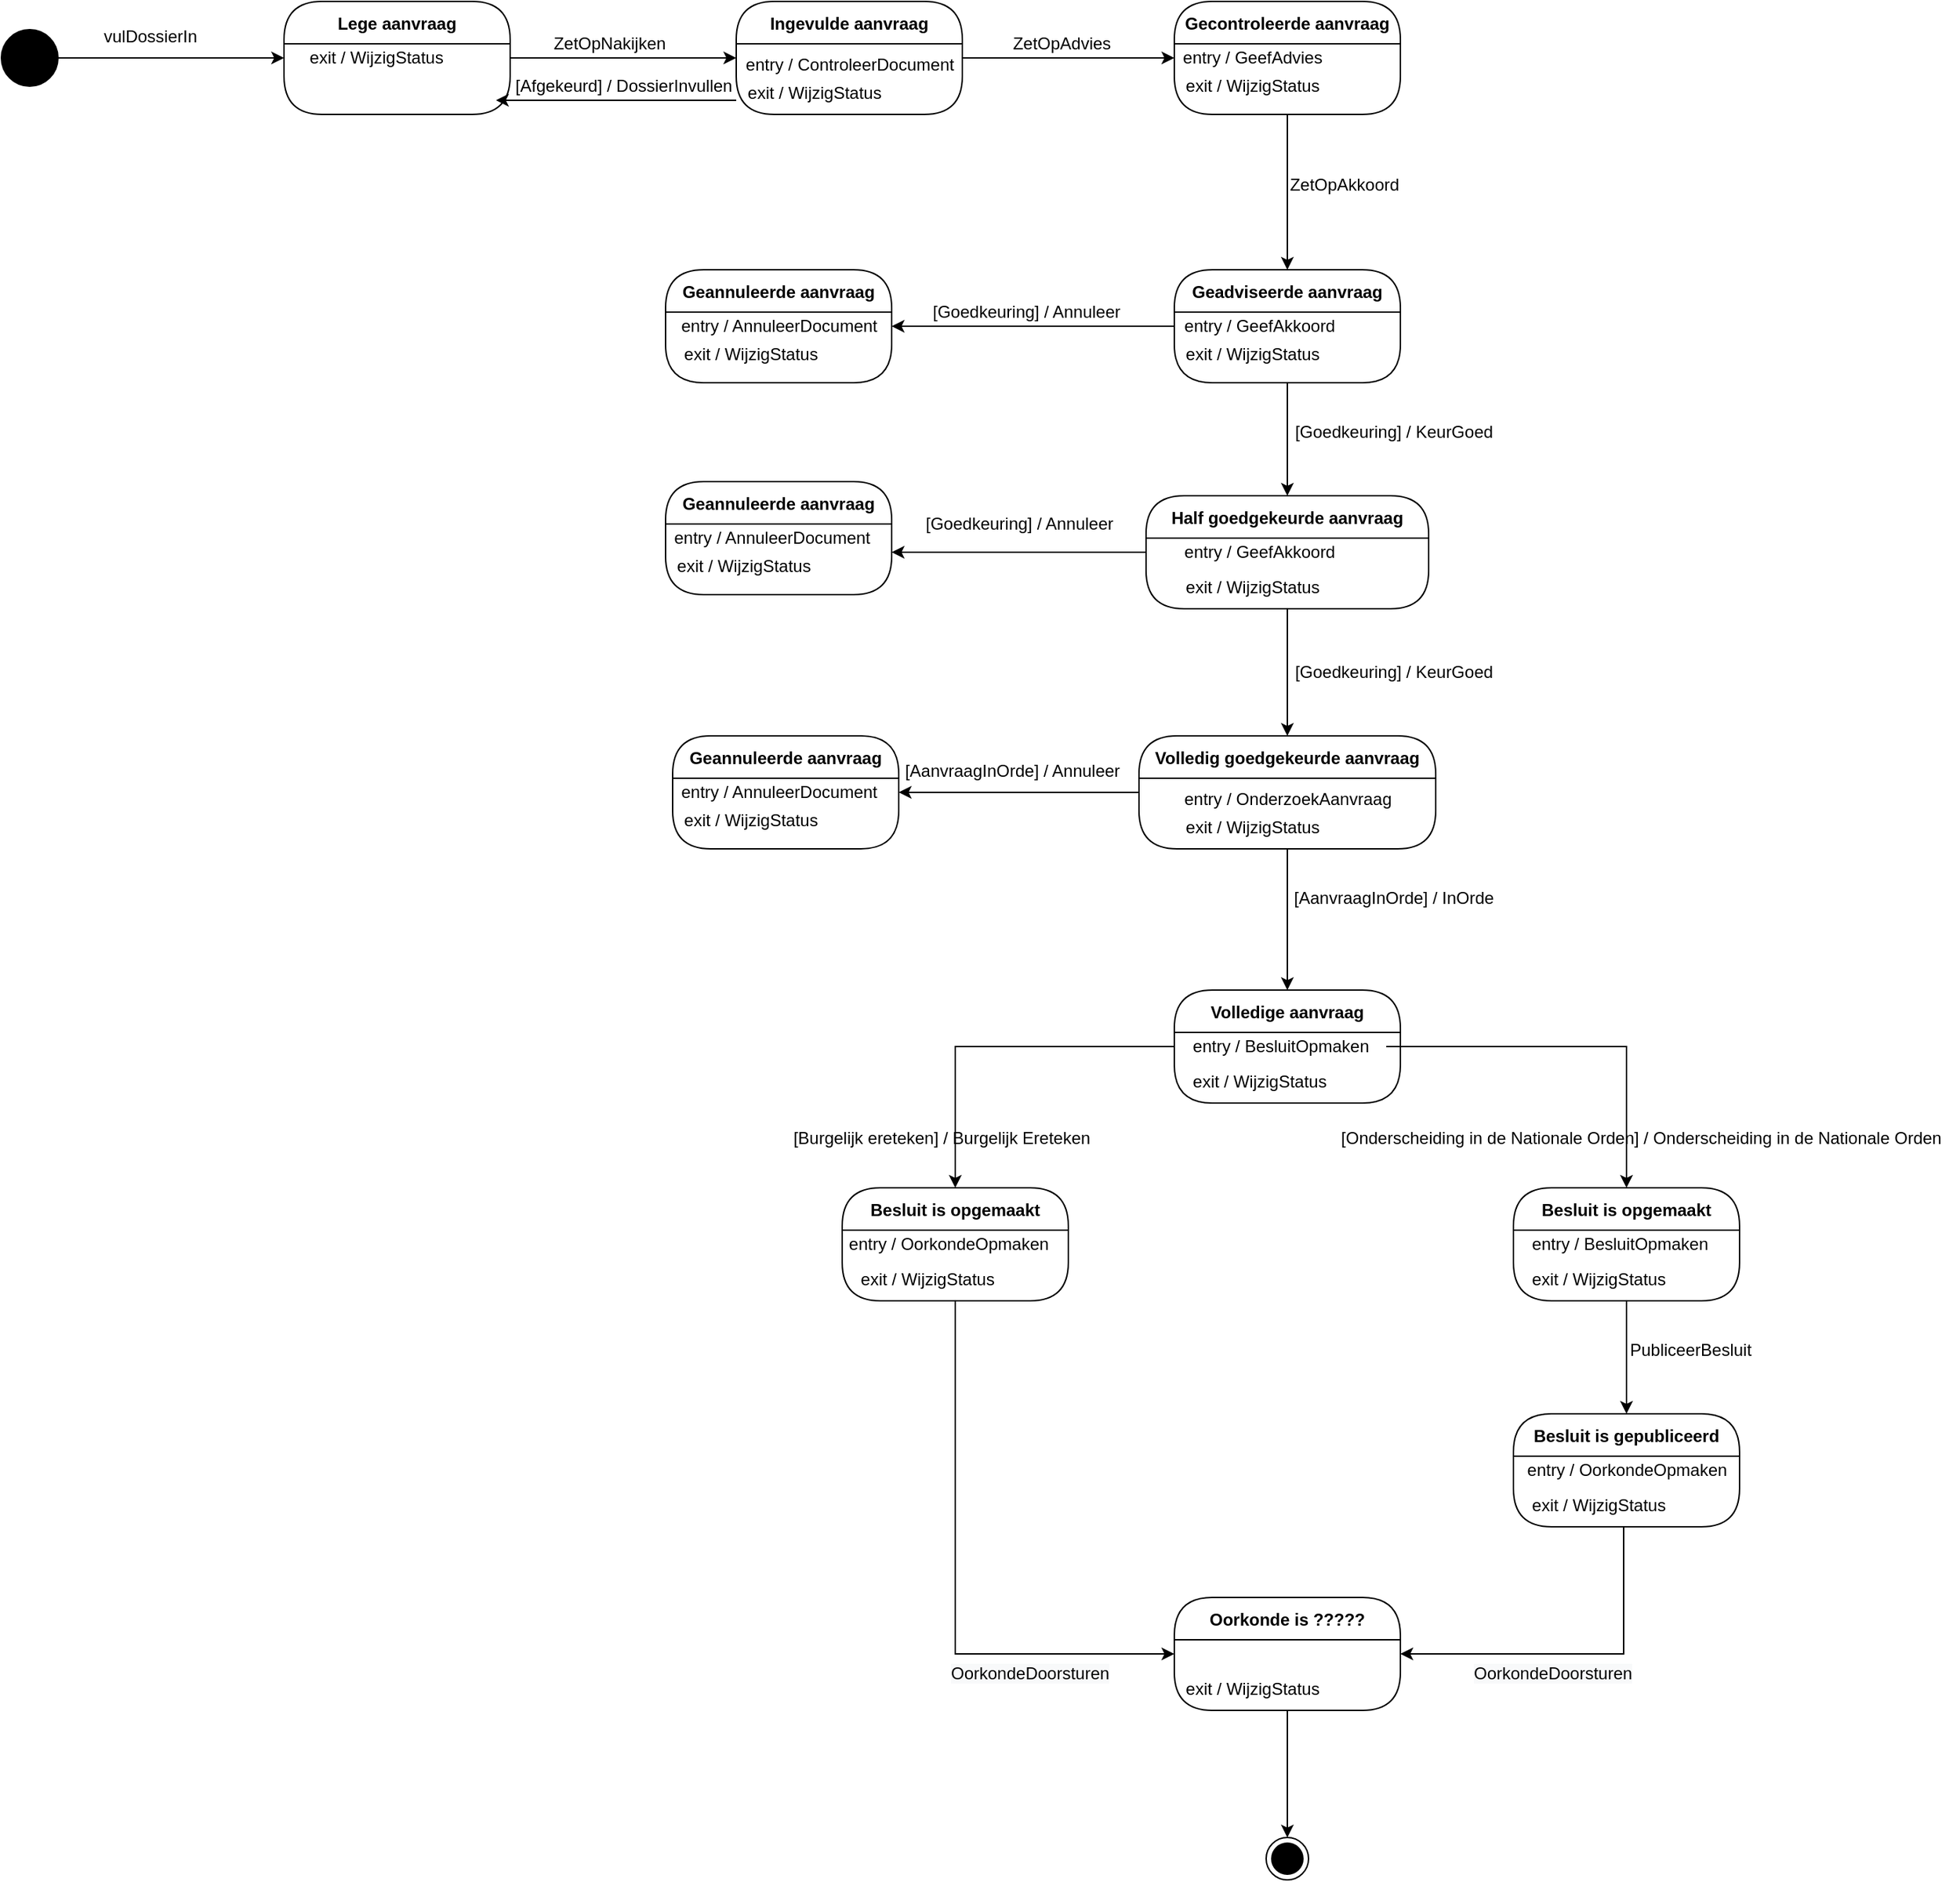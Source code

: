 <mxfile version="20.2.3" type="device"><diagram id="ECBhUxLh2oaLtNDSA1RO" name="Pagina-1"><mxGraphModel dx="1221" dy="754" grid="1" gridSize="10" guides="1" tooltips="1" connect="1" arrows="1" fold="1" page="1" pageScale="1" pageWidth="900" pageHeight="1600" math="0" shadow="0"><root><mxCell id="0"/><mxCell id="1" parent="0"/><mxCell id="pe45h4tyisz0TzT0CVg1-5" style="edgeStyle=orthogonalEdgeStyle;rounded=0;orthogonalLoop=1;jettySize=auto;html=1;entryX=0;entryY=0.5;entryDx=0;entryDy=0;" parent="1" source="pe45h4tyisz0TzT0CVg1-1" target="pe45h4tyisz0TzT0CVg1-3" edge="1"><mxGeometry relative="1" as="geometry"><mxPoint x="240" y="260" as="targetPoint"/></mxGeometry></mxCell><mxCell id="pe45h4tyisz0TzT0CVg1-1" value="" style="ellipse;whiteSpace=wrap;html=1;rounded=0;shadow=0;comic=0;labelBackgroundColor=none;strokeWidth=1;fillColor=#000000;fontFamily=Verdana;fontSize=12;align=center;" parent="1" vertex="1"><mxGeometry x="60" y="240" width="40" height="40" as="geometry"/></mxCell><mxCell id="pe45h4tyisz0TzT0CVg1-2" value="" style="ellipse;html=1;shape=endState;fillColor=#000000;strokeColor=#000000;" parent="1" vertex="1"><mxGeometry x="955" y="1520" width="30" height="30" as="geometry"/></mxCell><mxCell id="pe45h4tyisz0TzT0CVg1-9" style="edgeStyle=orthogonalEdgeStyle;rounded=0;orthogonalLoop=1;jettySize=auto;html=1;entryX=0;entryY=0.5;entryDx=0;entryDy=0;" parent="1" source="pe45h4tyisz0TzT0CVg1-3" target="pe45h4tyisz0TzT0CVg1-8" edge="1"><mxGeometry relative="1" as="geometry"/></mxCell><mxCell id="pe45h4tyisz0TzT0CVg1-3" value="Lege aanvraag" style="swimlane;fontStyle=1;align=center;verticalAlign=middle;childLayout=stackLayout;horizontal=1;startSize=30;horizontalStack=0;resizeParent=0;resizeLast=1;container=0;fontColor=#000000;collapsible=0;rounded=1;arcSize=30;strokeColor=#000000;fillColor=none;swimlaneFillColor=none;dropTarget=0;" parent="1" vertex="1"><mxGeometry x="260" y="220" width="160" height="80" as="geometry"/></mxCell><mxCell id="pe45h4tyisz0TzT0CVg1-6" value="vulDossierIn" style="text;html=1;align=center;verticalAlign=middle;resizable=0;points=[];autosize=1;strokeColor=none;fillColor=none;" parent="1" vertex="1"><mxGeometry x="120" y="230" width="90" height="30" as="geometry"/></mxCell><mxCell id="pe45h4tyisz0TzT0CVg1-11" style="edgeStyle=orthogonalEdgeStyle;rounded=0;orthogonalLoop=1;jettySize=auto;html=1;" parent="1" source="pe45h4tyisz0TzT0CVg1-8" edge="1"><mxGeometry relative="1" as="geometry"><mxPoint x="410" y="290" as="targetPoint"/><Array as="points"><mxPoint x="420" y="290"/></Array></mxGeometry></mxCell><mxCell id="pe45h4tyisz0TzT0CVg1-16" style="edgeStyle=orthogonalEdgeStyle;rounded=0;orthogonalLoop=1;jettySize=auto;html=1;entryX=0;entryY=0.5;entryDx=0;entryDy=0;" parent="1" source="pe45h4tyisz0TzT0CVg1-8" target="pe45h4tyisz0TzT0CVg1-15" edge="1"><mxGeometry relative="1" as="geometry"/></mxCell><mxCell id="pe45h4tyisz0TzT0CVg1-8" value="Ingevulde aanvraag" style="swimlane;fontStyle=1;align=center;verticalAlign=middle;childLayout=stackLayout;horizontal=1;startSize=30;horizontalStack=0;resizeParent=0;resizeLast=1;container=0;fontColor=#000000;collapsible=0;rounded=1;arcSize=30;strokeColor=#000000;fillColor=none;swimlaneFillColor=none;dropTarget=0;" parent="1" vertex="1"><mxGeometry x="580" y="220" width="160" height="80" as="geometry"/></mxCell><mxCell id="pe45h4tyisz0TzT0CVg1-10" value="ZetOpNakijken" style="text;html=1;align=center;verticalAlign=middle;resizable=0;points=[];autosize=1;strokeColor=none;fillColor=none;" parent="1" vertex="1"><mxGeometry x="440" y="235" width="100" height="30" as="geometry"/></mxCell><mxCell id="pe45h4tyisz0TzT0CVg1-12" value="[Afgekeurd] / DossierInvullen" style="text;html=1;align=center;verticalAlign=middle;resizable=0;points=[];autosize=1;strokeColor=none;fillColor=none;" parent="1" vertex="1"><mxGeometry x="410" y="265" width="180" height="30" as="geometry"/></mxCell><mxCell id="pe45h4tyisz0TzT0CVg1-13" value="exit / WijzigStatus" style="text;html=1;align=center;verticalAlign=middle;resizable=0;points=[];autosize=1;strokeColor=none;fillColor=none;" parent="1" vertex="1"><mxGeometry x="265" y="245" width="120" height="30" as="geometry"/></mxCell><mxCell id="pe45h4tyisz0TzT0CVg1-14" value="exit / WijzigStatus" style="text;html=1;align=center;verticalAlign=middle;resizable=0;points=[];autosize=1;strokeColor=none;fillColor=none;" parent="1" vertex="1"><mxGeometry x="575" y="270" width="120" height="30" as="geometry"/></mxCell><mxCell id="pe45h4tyisz0TzT0CVg1-22" style="edgeStyle=orthogonalEdgeStyle;rounded=0;orthogonalLoop=1;jettySize=auto;html=1;entryX=0.5;entryY=0;entryDx=0;entryDy=0;" parent="1" source="pe45h4tyisz0TzT0CVg1-15" target="pe45h4tyisz0TzT0CVg1-21" edge="1"><mxGeometry relative="1" as="geometry"/></mxCell><mxCell id="pe45h4tyisz0TzT0CVg1-15" value="Gecontroleerde aanvraag" style="swimlane;fontStyle=1;align=center;verticalAlign=middle;childLayout=stackLayout;horizontal=1;startSize=30;horizontalStack=0;resizeParent=0;resizeLast=1;container=0;fontColor=#000000;collapsible=0;rounded=1;arcSize=30;strokeColor=#000000;fillColor=none;swimlaneFillColor=none;dropTarget=0;" parent="1" vertex="1"><mxGeometry x="890" y="220" width="160" height="80" as="geometry"/></mxCell><mxCell id="pe45h4tyisz0TzT0CVg1-18" value="ZetOpAdvies" style="text;html=1;align=center;verticalAlign=middle;resizable=0;points=[];autosize=1;strokeColor=none;fillColor=none;" parent="1" vertex="1"><mxGeometry x="765" y="235" width="90" height="30" as="geometry"/></mxCell><mxCell id="pe45h4tyisz0TzT0CVg1-20" value="exit / WijzigStatus" style="text;html=1;align=center;verticalAlign=middle;resizable=0;points=[];autosize=1;strokeColor=none;fillColor=none;" parent="1" vertex="1"><mxGeometry x="885" y="265" width="120" height="30" as="geometry"/></mxCell><mxCell id="pe45h4tyisz0TzT0CVg1-31" style="edgeStyle=orthogonalEdgeStyle;rounded=0;orthogonalLoop=1;jettySize=auto;html=1;entryX=0.5;entryY=0;entryDx=0;entryDy=0;" parent="1" source="pe45h4tyisz0TzT0CVg1-21" target="pe45h4tyisz0TzT0CVg1-30" edge="1"><mxGeometry relative="1" as="geometry"/></mxCell><mxCell id="pe45h4tyisz0TzT0CVg1-21" value="Geadviseerde aanvraag" style="swimlane;fontStyle=1;align=center;verticalAlign=middle;childLayout=stackLayout;horizontal=1;startSize=30;horizontalStack=0;resizeParent=0;resizeLast=1;container=0;fontColor=#000000;collapsible=0;rounded=1;arcSize=30;strokeColor=#000000;fillColor=none;swimlaneFillColor=none;dropTarget=0;" parent="1" vertex="1"><mxGeometry x="890" y="410" width="160" height="80" as="geometry"/></mxCell><mxCell id="pe45h4tyisz0TzT0CVg1-27" style="edgeStyle=orthogonalEdgeStyle;rounded=0;orthogonalLoop=1;jettySize=auto;html=1;entryX=1;entryY=0.5;entryDx=0;entryDy=0;" parent="1" source="pe45h4tyisz0TzT0CVg1-21" target="pe45h4tyisz0TzT0CVg1-25" edge="1"><mxGeometry relative="1" as="geometry"/></mxCell><mxCell id="pe45h4tyisz0TzT0CVg1-23" value="exit / WijzigStatus" style="text;html=1;align=center;verticalAlign=middle;resizable=0;points=[];autosize=1;strokeColor=none;fillColor=none;" parent="1" vertex="1"><mxGeometry x="885" y="455" width="120" height="30" as="geometry"/></mxCell><mxCell id="pe45h4tyisz0TzT0CVg1-24" value="ZetOpAkkoord" style="text;html=1;align=center;verticalAlign=middle;resizable=0;points=[];autosize=1;strokeColor=none;fillColor=none;" parent="1" vertex="1"><mxGeometry x="960" y="335" width="100" height="30" as="geometry"/></mxCell><mxCell id="pe45h4tyisz0TzT0CVg1-25" value="Geannuleerde aanvraag" style="swimlane;fontStyle=1;align=center;verticalAlign=middle;childLayout=stackLayout;horizontal=1;startSize=30;horizontalStack=0;resizeParent=0;resizeLast=1;container=0;fontColor=#000000;collapsible=0;rounded=1;arcSize=30;strokeColor=#000000;fillColor=none;swimlaneFillColor=none;dropTarget=0;" parent="1" vertex="1"><mxGeometry x="530" y="410" width="160" height="80" as="geometry"/></mxCell><mxCell id="pe45h4tyisz0TzT0CVg1-26" value="exit / WijzigStatus" style="text;html=1;align=center;verticalAlign=middle;resizable=0;points=[];autosize=1;strokeColor=none;fillColor=none;" parent="1" vertex="1"><mxGeometry x="530" y="455" width="120" height="30" as="geometry"/></mxCell><mxCell id="pe45h4tyisz0TzT0CVg1-29" value="[Goedkeuring] / Annuleer" style="text;html=1;align=center;verticalAlign=middle;resizable=0;points=[];autosize=1;strokeColor=none;fillColor=none;" parent="1" vertex="1"><mxGeometry x="705" y="425" width="160" height="30" as="geometry"/></mxCell><mxCell id="b0vd22Qah5oXsdzeEc-S-25" style="edgeStyle=orthogonalEdgeStyle;rounded=0;orthogonalLoop=1;jettySize=auto;html=1;entryX=0.5;entryY=0;entryDx=0;entryDy=0;" parent="1" source="pe45h4tyisz0TzT0CVg1-30" target="b0vd22Qah5oXsdzeEc-S-24" edge="1"><mxGeometry relative="1" as="geometry"/></mxCell><mxCell id="pe45h4tyisz0TzT0CVg1-30" value="Half goedgekeurde aanvraag" style="swimlane;fontStyle=1;align=center;verticalAlign=middle;childLayout=stackLayout;horizontal=1;startSize=30;horizontalStack=0;resizeParent=0;resizeLast=1;container=0;fontColor=#000000;collapsible=0;rounded=1;arcSize=30;strokeColor=#000000;fillColor=none;swimlaneFillColor=none;dropTarget=0;" parent="1" vertex="1"><mxGeometry x="870" y="570" width="200" height="80" as="geometry"/></mxCell><mxCell id="pe45h4tyisz0TzT0CVg1-32" value="[Goedkeuring] / KeurGoed" style="text;html=1;align=center;verticalAlign=middle;resizable=0;points=[];autosize=1;strokeColor=none;fillColor=none;" parent="1" vertex="1"><mxGeometry x="965" y="510" width="160" height="30" as="geometry"/></mxCell><mxCell id="b0vd22Qah5oXsdzeEc-S-6" value="entry / ControleerDocument" style="text;html=1;align=center;verticalAlign=middle;resizable=0;points=[];autosize=1;strokeColor=none;fillColor=none;" parent="1" vertex="1"><mxGeometry x="575" y="250" width="170" height="30" as="geometry"/></mxCell><mxCell id="b0vd22Qah5oXsdzeEc-S-7" value="entry / GeefAdvies" style="text;html=1;align=center;verticalAlign=middle;resizable=0;points=[];autosize=1;strokeColor=none;fillColor=none;" parent="1" vertex="1"><mxGeometry x="885" y="245" width="120" height="30" as="geometry"/></mxCell><mxCell id="b0vd22Qah5oXsdzeEc-S-8" value="entry / GeefAkkoord" style="text;html=1;align=center;verticalAlign=middle;resizable=0;points=[];autosize=1;strokeColor=none;fillColor=none;" parent="1" vertex="1"><mxGeometry x="885" y="435" width="130" height="30" as="geometry"/></mxCell><mxCell id="b0vd22Qah5oXsdzeEc-S-9" value="entry / AnnuleerDocument" style="text;html=1;align=center;verticalAlign=middle;resizable=0;points=[];autosize=1;strokeColor=none;fillColor=none;" parent="1" vertex="1"><mxGeometry x="530" y="435" width="160" height="30" as="geometry"/></mxCell><mxCell id="b0vd22Qah5oXsdzeEc-S-13" value="exit / WijzigStatus" style="text;html=1;align=center;verticalAlign=middle;resizable=0;points=[];autosize=1;strokeColor=none;fillColor=none;" parent="1" vertex="1"><mxGeometry x="885" y="620" width="120" height="30" as="geometry"/></mxCell><mxCell id="b0vd22Qah5oXsdzeEc-S-22" style="edgeStyle=orthogonalEdgeStyle;rounded=0;orthogonalLoop=1;jettySize=auto;html=1;exitX=0;exitY=0.5;exitDx=0;exitDy=0;" parent="1" source="pe45h4tyisz0TzT0CVg1-30" target="b0vd22Qah5oXsdzeEc-S-17" edge="1"><mxGeometry relative="1" as="geometry"><Array as="points"><mxPoint x="850" y="610"/><mxPoint x="850" y="610"/></Array></mxGeometry></mxCell><mxCell id="b0vd22Qah5oXsdzeEc-S-14" value="entry / GeefAkkoord" style="text;html=1;align=center;verticalAlign=middle;resizable=0;points=[];autosize=1;strokeColor=none;fillColor=none;" parent="1" vertex="1"><mxGeometry x="885" y="595" width="130" height="30" as="geometry"/></mxCell><mxCell id="b0vd22Qah5oXsdzeEc-S-17" value="Geannuleerde aanvraag" style="swimlane;fontStyle=1;align=center;verticalAlign=middle;childLayout=stackLayout;horizontal=1;startSize=30;horizontalStack=0;resizeParent=0;resizeLast=1;container=0;fontColor=#000000;collapsible=0;rounded=1;arcSize=30;strokeColor=#000000;fillColor=none;swimlaneFillColor=none;dropTarget=0;" parent="1" vertex="1"><mxGeometry x="530" y="560" width="160" height="80" as="geometry"/></mxCell><mxCell id="b0vd22Qah5oXsdzeEc-S-18" value="exit / WijzigStatus" style="text;html=1;align=center;verticalAlign=middle;resizable=0;points=[];autosize=1;strokeColor=none;fillColor=none;" parent="1" vertex="1"><mxGeometry x="525" y="605" width="120" height="30" as="geometry"/></mxCell><mxCell id="b0vd22Qah5oXsdzeEc-S-19" value="[Goedkeuring] / Annuleer" style="text;html=1;align=center;verticalAlign=middle;resizable=0;points=[];autosize=1;strokeColor=none;fillColor=none;" parent="1" vertex="1"><mxGeometry x="700" y="575" width="160" height="30" as="geometry"/></mxCell><mxCell id="b0vd22Qah5oXsdzeEc-S-20" value="entry / AnnuleerDocument" style="text;html=1;align=center;verticalAlign=middle;resizable=0;points=[];autosize=1;strokeColor=none;fillColor=none;" parent="1" vertex="1"><mxGeometry x="525" y="585" width="160" height="30" as="geometry"/></mxCell><mxCell id="b0vd22Qah5oXsdzeEc-S-23" value="[Goedkeuring] / KeurGoed" style="text;html=1;align=center;verticalAlign=middle;resizable=0;points=[];autosize=1;strokeColor=none;fillColor=none;" parent="1" vertex="1"><mxGeometry x="965" y="680" width="160" height="30" as="geometry"/></mxCell><mxCell id="b0vd22Qah5oXsdzeEc-S-32" style="edgeStyle=orthogonalEdgeStyle;rounded=0;orthogonalLoop=1;jettySize=auto;html=1;" parent="1" source="b0vd22Qah5oXsdzeEc-S-24" target="b0vd22Qah5oXsdzeEc-S-31" edge="1"><mxGeometry relative="1" as="geometry"/></mxCell><mxCell id="b0vd22Qah5oXsdzeEc-S-36" style="edgeStyle=orthogonalEdgeStyle;rounded=0;orthogonalLoop=1;jettySize=auto;html=1;entryX=1;entryY=0.5;entryDx=0;entryDy=0;" parent="1" source="b0vd22Qah5oXsdzeEc-S-24" target="b0vd22Qah5oXsdzeEc-S-33" edge="1"><mxGeometry relative="1" as="geometry"/></mxCell><mxCell id="b0vd22Qah5oXsdzeEc-S-24" value="Volledig goedgekeurde aanvraag" style="swimlane;fontStyle=1;align=center;verticalAlign=middle;childLayout=stackLayout;horizontal=1;startSize=30;horizontalStack=0;resizeParent=0;resizeLast=1;container=0;fontColor=#000000;collapsible=0;rounded=1;arcSize=30;strokeColor=#000000;fillColor=none;swimlaneFillColor=none;dropTarget=0;" parent="1" vertex="1"><mxGeometry x="865" y="740" width="210" height="80" as="geometry"/></mxCell><mxCell id="b0vd22Qah5oXsdzeEc-S-26" value="entry / OnderzoekAanvraag" style="text;html=1;align=center;verticalAlign=middle;resizable=0;points=[];autosize=1;strokeColor=none;fillColor=none;" parent="1" vertex="1"><mxGeometry x="885" y="770" width="170" height="30" as="geometry"/></mxCell><mxCell id="b0vd22Qah5oXsdzeEc-S-27" value="exit / WijzigStatus" style="text;html=1;align=center;verticalAlign=middle;resizable=0;points=[];autosize=1;strokeColor=none;fillColor=none;" parent="1" vertex="1"><mxGeometry x="885" y="790" width="120" height="30" as="geometry"/></mxCell><mxCell id="b0vd22Qah5oXsdzeEc-S-28" value="[AanvraagInOrde] / Annuleer" style="text;html=1;align=center;verticalAlign=middle;resizable=0;points=[];autosize=1;strokeColor=none;fillColor=none;" parent="1" vertex="1"><mxGeometry x="685" y="750" width="180" height="30" as="geometry"/></mxCell><mxCell id="b0vd22Qah5oXsdzeEc-S-29" value="[AanvraagInOrde] / InOrde" style="text;html=1;align=center;verticalAlign=middle;resizable=0;points=[];autosize=1;strokeColor=none;fillColor=none;" parent="1" vertex="1"><mxGeometry x="965" y="840" width="160" height="30" as="geometry"/></mxCell><mxCell id="b0vd22Qah5oXsdzeEc-S-31" value="Volledige aanvraag" style="swimlane;fontStyle=1;align=center;verticalAlign=middle;childLayout=stackLayout;horizontal=1;startSize=30;horizontalStack=0;resizeParent=0;resizeLast=1;container=0;fontColor=#000000;collapsible=0;rounded=1;arcSize=30;strokeColor=#000000;fillColor=none;swimlaneFillColor=none;dropTarget=0;" parent="1" vertex="1"><mxGeometry x="890" y="920" width="160" height="80" as="geometry"/></mxCell><mxCell id="b0vd22Qah5oXsdzeEc-S-33" value="Geannuleerde aanvraag" style="swimlane;fontStyle=1;align=center;verticalAlign=middle;childLayout=stackLayout;horizontal=1;startSize=30;horizontalStack=0;resizeParent=0;resizeLast=1;container=0;fontColor=#000000;collapsible=0;rounded=1;arcSize=30;strokeColor=#000000;fillColor=none;swimlaneFillColor=none;dropTarget=0;" parent="1" vertex="1"><mxGeometry x="535" y="740" width="160" height="80" as="geometry"/></mxCell><mxCell id="b0vd22Qah5oXsdzeEc-S-34" value="exit / WijzigStatus" style="text;html=1;align=center;verticalAlign=middle;resizable=0;points=[];autosize=1;strokeColor=none;fillColor=none;" parent="1" vertex="1"><mxGeometry x="530" y="785" width="120" height="30" as="geometry"/></mxCell><mxCell id="b0vd22Qah5oXsdzeEc-S-35" value="entry / AnnuleerDocument" style="text;html=1;align=center;verticalAlign=middle;resizable=0;points=[];autosize=1;strokeColor=none;fillColor=none;" parent="1" vertex="1"><mxGeometry x="530" y="765" width="160" height="30" as="geometry"/></mxCell><mxCell id="b0vd22Qah5oXsdzeEc-S-52" style="edgeStyle=orthogonalEdgeStyle;rounded=0;orthogonalLoop=1;jettySize=auto;html=1;entryX=0.5;entryY=0;entryDx=0;entryDy=0;" parent="1" source="b0vd22Qah5oXsdzeEc-S-38" target="b0vd22Qah5oXsdzeEc-S-46" edge="1"><mxGeometry relative="1" as="geometry"/></mxCell><mxCell id="b0vd22Qah5oXsdzeEc-S-53" style="edgeStyle=orthogonalEdgeStyle;rounded=0;orthogonalLoop=1;jettySize=auto;html=1;entryX=0.5;entryY=0;entryDx=0;entryDy=0;" parent="1" source="b0vd22Qah5oXsdzeEc-S-38" target="b0vd22Qah5oXsdzeEc-S-49" edge="1"><mxGeometry relative="1" as="geometry"/></mxCell><mxCell id="b0vd22Qah5oXsdzeEc-S-38" value="entry / BesluitOpmaken" style="text;html=1;align=center;verticalAlign=middle;resizable=0;points=[];autosize=1;strokeColor=none;fillColor=none;" parent="1" vertex="1"><mxGeometry x="890" y="945" width="150" height="30" as="geometry"/></mxCell><mxCell id="b0vd22Qah5oXsdzeEc-S-39" value="exit / WijzigStatus" style="text;html=1;align=center;verticalAlign=middle;resizable=0;points=[];autosize=1;strokeColor=none;fillColor=none;" parent="1" vertex="1"><mxGeometry x="890" y="970" width="120" height="30" as="geometry"/></mxCell><mxCell id="b0vd22Qah5oXsdzeEc-S-43" value="[Burgelijk ereteken] / Burgelijk Ereteken" style="text;html=1;align=center;verticalAlign=middle;resizable=0;points=[];autosize=1;strokeColor=none;fillColor=none;" parent="1" vertex="1"><mxGeometry x="610" y="1010" width="230" height="30" as="geometry"/></mxCell><mxCell id="b0vd22Qah5oXsdzeEc-S-45" value="[Onderscheiding in de Nationale Orden] / Onderscheiding in de Nationale Orden" style="text;html=1;align=center;verticalAlign=middle;resizable=0;points=[];autosize=1;strokeColor=none;fillColor=none;" parent="1" vertex="1"><mxGeometry x="995" y="1010" width="450" height="30" as="geometry"/></mxCell><mxCell id="b0vd22Qah5oXsdzeEc-S-61" style="edgeStyle=orthogonalEdgeStyle;rounded=0;orthogonalLoop=1;jettySize=auto;html=1;entryX=0;entryY=0.5;entryDx=0;entryDy=0;" parent="1" source="b0vd22Qah5oXsdzeEc-S-46" target="b0vd22Qah5oXsdzeEc-S-59" edge="1"><mxGeometry relative="1" as="geometry"><Array as="points"><mxPoint x="735" y="1390"/></Array></mxGeometry></mxCell><mxCell id="b0vd22Qah5oXsdzeEc-S-46" value="Besluit is opgemaakt" style="swimlane;fontStyle=1;align=center;verticalAlign=middle;childLayout=stackLayout;horizontal=1;startSize=30;horizontalStack=0;resizeParent=0;resizeLast=1;container=0;fontColor=#000000;collapsible=0;rounded=1;arcSize=30;strokeColor=#000000;fillColor=none;swimlaneFillColor=none;dropTarget=0;" parent="1" vertex="1"><mxGeometry x="655" y="1060" width="160" height="80" as="geometry"/></mxCell><mxCell id="b0vd22Qah5oXsdzeEc-S-47" value="entry / OorkondeOpmaken" style="text;html=1;align=center;verticalAlign=middle;resizable=0;points=[];autosize=1;strokeColor=none;fillColor=none;" parent="1" vertex="1"><mxGeometry x="650" y="1085" width="160" height="30" as="geometry"/></mxCell><mxCell id="b0vd22Qah5oXsdzeEc-S-48" value="exit / WijzigStatus" style="text;html=1;align=center;verticalAlign=middle;resizable=0;points=[];autosize=1;strokeColor=none;fillColor=none;" parent="1" vertex="1"><mxGeometry x="655" y="1110" width="120" height="30" as="geometry"/></mxCell><mxCell id="b0vd22Qah5oXsdzeEc-S-55" style="edgeStyle=orthogonalEdgeStyle;rounded=0;orthogonalLoop=1;jettySize=auto;html=1;entryX=0.5;entryY=0;entryDx=0;entryDy=0;" parent="1" source="b0vd22Qah5oXsdzeEc-S-49" target="b0vd22Qah5oXsdzeEc-S-54" edge="1"><mxGeometry relative="1" as="geometry"/></mxCell><mxCell id="b0vd22Qah5oXsdzeEc-S-49" value="Besluit is opgemaakt" style="swimlane;fontStyle=1;align=center;verticalAlign=middle;childLayout=stackLayout;horizontal=1;startSize=30;horizontalStack=0;resizeParent=0;resizeLast=1;container=0;fontColor=#000000;collapsible=0;rounded=1;arcSize=30;strokeColor=#000000;fillColor=none;swimlaneFillColor=none;dropTarget=0;" parent="1" vertex="1"><mxGeometry x="1130" y="1060" width="160" height="80" as="geometry"/></mxCell><mxCell id="b0vd22Qah5oXsdzeEc-S-50" value="entry / BesluitOpmaken" style="text;html=1;align=center;verticalAlign=middle;resizable=0;points=[];autosize=1;strokeColor=none;fillColor=none;" parent="1" vertex="1"><mxGeometry x="1130" y="1085" width="150" height="30" as="geometry"/></mxCell><mxCell id="b0vd22Qah5oXsdzeEc-S-51" value="exit / WijzigStatus" style="text;html=1;align=center;verticalAlign=middle;resizable=0;points=[];autosize=1;strokeColor=none;fillColor=none;" parent="1" vertex="1"><mxGeometry x="1130" y="1110" width="120" height="30" as="geometry"/></mxCell><mxCell id="b0vd22Qah5oXsdzeEc-S-60" style="edgeStyle=orthogonalEdgeStyle;rounded=0;orthogonalLoop=1;jettySize=auto;html=1;entryX=1;entryY=0.5;entryDx=0;entryDy=0;" parent="1" source="b0vd22Qah5oXsdzeEc-S-54" target="b0vd22Qah5oXsdzeEc-S-59" edge="1"><mxGeometry relative="1" as="geometry"><Array as="points"><mxPoint x="1208" y="1390"/></Array></mxGeometry></mxCell><mxCell id="b0vd22Qah5oXsdzeEc-S-54" value="Besluit is gepubliceerd" style="swimlane;fontStyle=1;align=center;verticalAlign=middle;childLayout=stackLayout;horizontal=1;startSize=30;horizontalStack=0;resizeParent=0;resizeLast=1;container=0;fontColor=#000000;collapsible=0;rounded=1;arcSize=30;strokeColor=#000000;fillColor=none;swimlaneFillColor=none;dropTarget=0;" parent="1" vertex="1"><mxGeometry x="1130" y="1220" width="160" height="80" as="geometry"/></mxCell><mxCell id="b0vd22Qah5oXsdzeEc-S-56" value="PubliceerBesluit" style="text;html=1;align=center;verticalAlign=middle;resizable=0;points=[];autosize=1;strokeColor=none;fillColor=none;" parent="1" vertex="1"><mxGeometry x="1200" y="1160" width="110" height="30" as="geometry"/></mxCell><mxCell id="b0vd22Qah5oXsdzeEc-S-57" value="exit / WijzigStatus" style="text;html=1;align=center;verticalAlign=middle;resizable=0;points=[];autosize=1;strokeColor=none;fillColor=none;" parent="1" vertex="1"><mxGeometry x="1130" y="1270" width="120" height="30" as="geometry"/></mxCell><mxCell id="b0vd22Qah5oXsdzeEc-S-58" value="entry / OorkondeOpmaken" style="text;html=1;align=center;verticalAlign=middle;resizable=0;points=[];autosize=1;strokeColor=none;fillColor=none;" parent="1" vertex="1"><mxGeometry x="1130" y="1245" width="160" height="30" as="geometry"/></mxCell><mxCell id="b0vd22Qah5oXsdzeEc-S-66" style="edgeStyle=orthogonalEdgeStyle;rounded=0;orthogonalLoop=1;jettySize=auto;html=1;entryX=0.5;entryY=0;entryDx=0;entryDy=0;" parent="1" source="b0vd22Qah5oXsdzeEc-S-59" target="pe45h4tyisz0TzT0CVg1-2" edge="1"><mxGeometry relative="1" as="geometry"/></mxCell><mxCell id="b0vd22Qah5oXsdzeEc-S-59" value="Oorkonde is ?????" style="swimlane;fontStyle=1;align=center;verticalAlign=middle;childLayout=stackLayout;horizontal=1;startSize=30;horizontalStack=0;resizeParent=0;resizeLast=1;container=0;fontColor=#000000;collapsible=0;rounded=1;arcSize=30;strokeColor=#000000;fillColor=none;swimlaneFillColor=none;dropTarget=0;" parent="1" vertex="1"><mxGeometry x="890" y="1350" width="160" height="80" as="geometry"/></mxCell><mxCell id="b0vd22Qah5oXsdzeEc-S-62" value="exit / WijzigStatus" style="text;html=1;align=center;verticalAlign=middle;resizable=0;points=[];autosize=1;strokeColor=none;fillColor=none;" parent="1" vertex="1"><mxGeometry x="885" y="1400" width="120" height="30" as="geometry"/></mxCell><mxCell id="b0vd22Qah5oXsdzeEc-S-64" value="&lt;span style=&quot;color: rgb(0, 0, 0); font-family: Helvetica; font-size: 12px; font-style: normal; font-variant-ligatures: normal; font-variant-caps: normal; font-weight: 400; letter-spacing: normal; orphans: 2; text-align: center; text-indent: 0px; text-transform: none; widows: 2; word-spacing: 0px; -webkit-text-stroke-width: 0px; background-color: rgb(248, 249, 250); text-decoration-thickness: initial; text-decoration-style: initial; text-decoration-color: initial; float: none; display: inline !important;&quot;&gt;OorkondeDoorsturen&lt;/span&gt;" style="text;whiteSpace=wrap;html=1;" parent="1" vertex="1"><mxGeometry x="1100" y="1390" width="150" height="40" as="geometry"/></mxCell><mxCell id="b0vd22Qah5oXsdzeEc-S-65" value="&lt;span style=&quot;color: rgb(0, 0, 0); font-family: Helvetica; font-size: 12px; font-style: normal; font-variant-ligatures: normal; font-variant-caps: normal; font-weight: 400; letter-spacing: normal; orphans: 2; text-align: center; text-indent: 0px; text-transform: none; widows: 2; word-spacing: 0px; -webkit-text-stroke-width: 0px; background-color: rgb(248, 249, 250); text-decoration-thickness: initial; text-decoration-style: initial; text-decoration-color: initial; float: none; display: inline !important;&quot;&gt;OorkondeDoorsturen&lt;/span&gt;" style="text;whiteSpace=wrap;html=1;" parent="1" vertex="1"><mxGeometry x="730" y="1390" width="150" height="40" as="geometry"/></mxCell></root></mxGraphModel></diagram></mxfile>